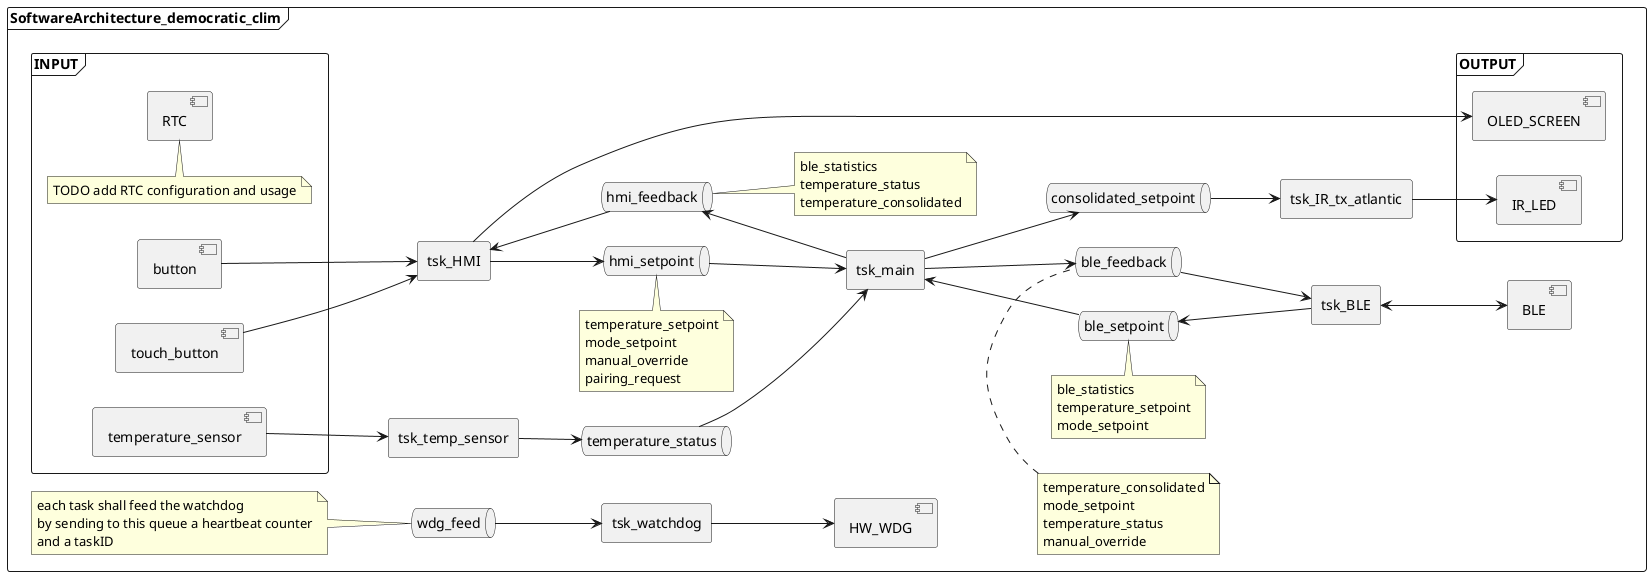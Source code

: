 @startuml
left to right direction


frame SoftwareArchitecture_democratic_clim{

'Declare elements
    frame INPUT{
        component button
        component touch_button
        component temperature_sensor        
        component RTC
        note top{
            TODO add RTC configuration and usage
        }
    }
    frame OUTPUT{
        
        component IR_LED
        component OLED_SCREEN
    }
    rectangle tsk_main
    rectangle tsk_HMI
    rectangle tsk_IR_tx_atlantic
    rectangle tsk_BLE
    rectangle tsk_temp_sensor
    rectangle tsk_watchdog

    component BLE
    component HW_WDG

    queue hmi_setpoint
    queue hmi_feedback
    queue ble_setpoint
    queue consolidated_setpoint
    queue ble_feedback
    queue wdg_feed
    queue temperature_status

    note top of hmi_setpoint{
        temperature_setpoint
        mode_setpoint
        manual_override
        pairing_request
    }

    note right of hmi_feedback{
        ble_statistics
        temperature_status
        temperature_consolidated
    }

    note top of ble_feedback{
        temperature_consolidated
        mode_setpoint
        temperature_status
        manual_override
    }

    note left of wdg_feed{
        each task shall feed the watchdog
        by sending to this queue a heartbeat counter
        and a taskID
    }

    note top of ble_setpoint{
        ble_statistics
        temperature_setpoint
        mode_setpoint
    }


'Relation between component
button --> tsk_HMI
touch_button --> tsk_HMI
tsk_HMI --> OLED_SCREEN
tsk_HMI --> hmi_setpoint

ble_setpoint <-- tsk_BLE 

hmi_setpoint --> tsk_main
tsk_main <-- ble_setpoint

tsk_main --> ble_feedback
tsk_main --> consolidated_setpoint

ble_feedback --> tsk_BLE
tsk_BLE <--> BLE

consolidated_setpoint --> tsk_IR_tx_atlantic
tsk_IR_tx_atlantic --> IR_LED

temperature_sensor --> tsk_temp_sensor
tsk_temp_sensor --> temperature_status
temperature_status --> tsk_main

hmi_feedback <-- tsk_main 
tsk_HMI <-- hmi_feedback 

wdg_feed --> tsk_watchdog
tsk_watchdog --> HW_WDG
}
@enduml